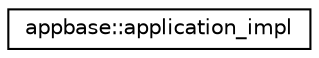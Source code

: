 digraph "Graphical Class Hierarchy"
{
  edge [fontname="Helvetica",fontsize="10",labelfontname="Helvetica",labelfontsize="10"];
  node [fontname="Helvetica",fontsize="10",shape=record];
  rankdir="LR";
  Node0 [label="appbase::application_impl",height=0.2,width=0.4,color="black", fillcolor="white", style="filled",URL="$classappbase_1_1application__impl.html"];
}
